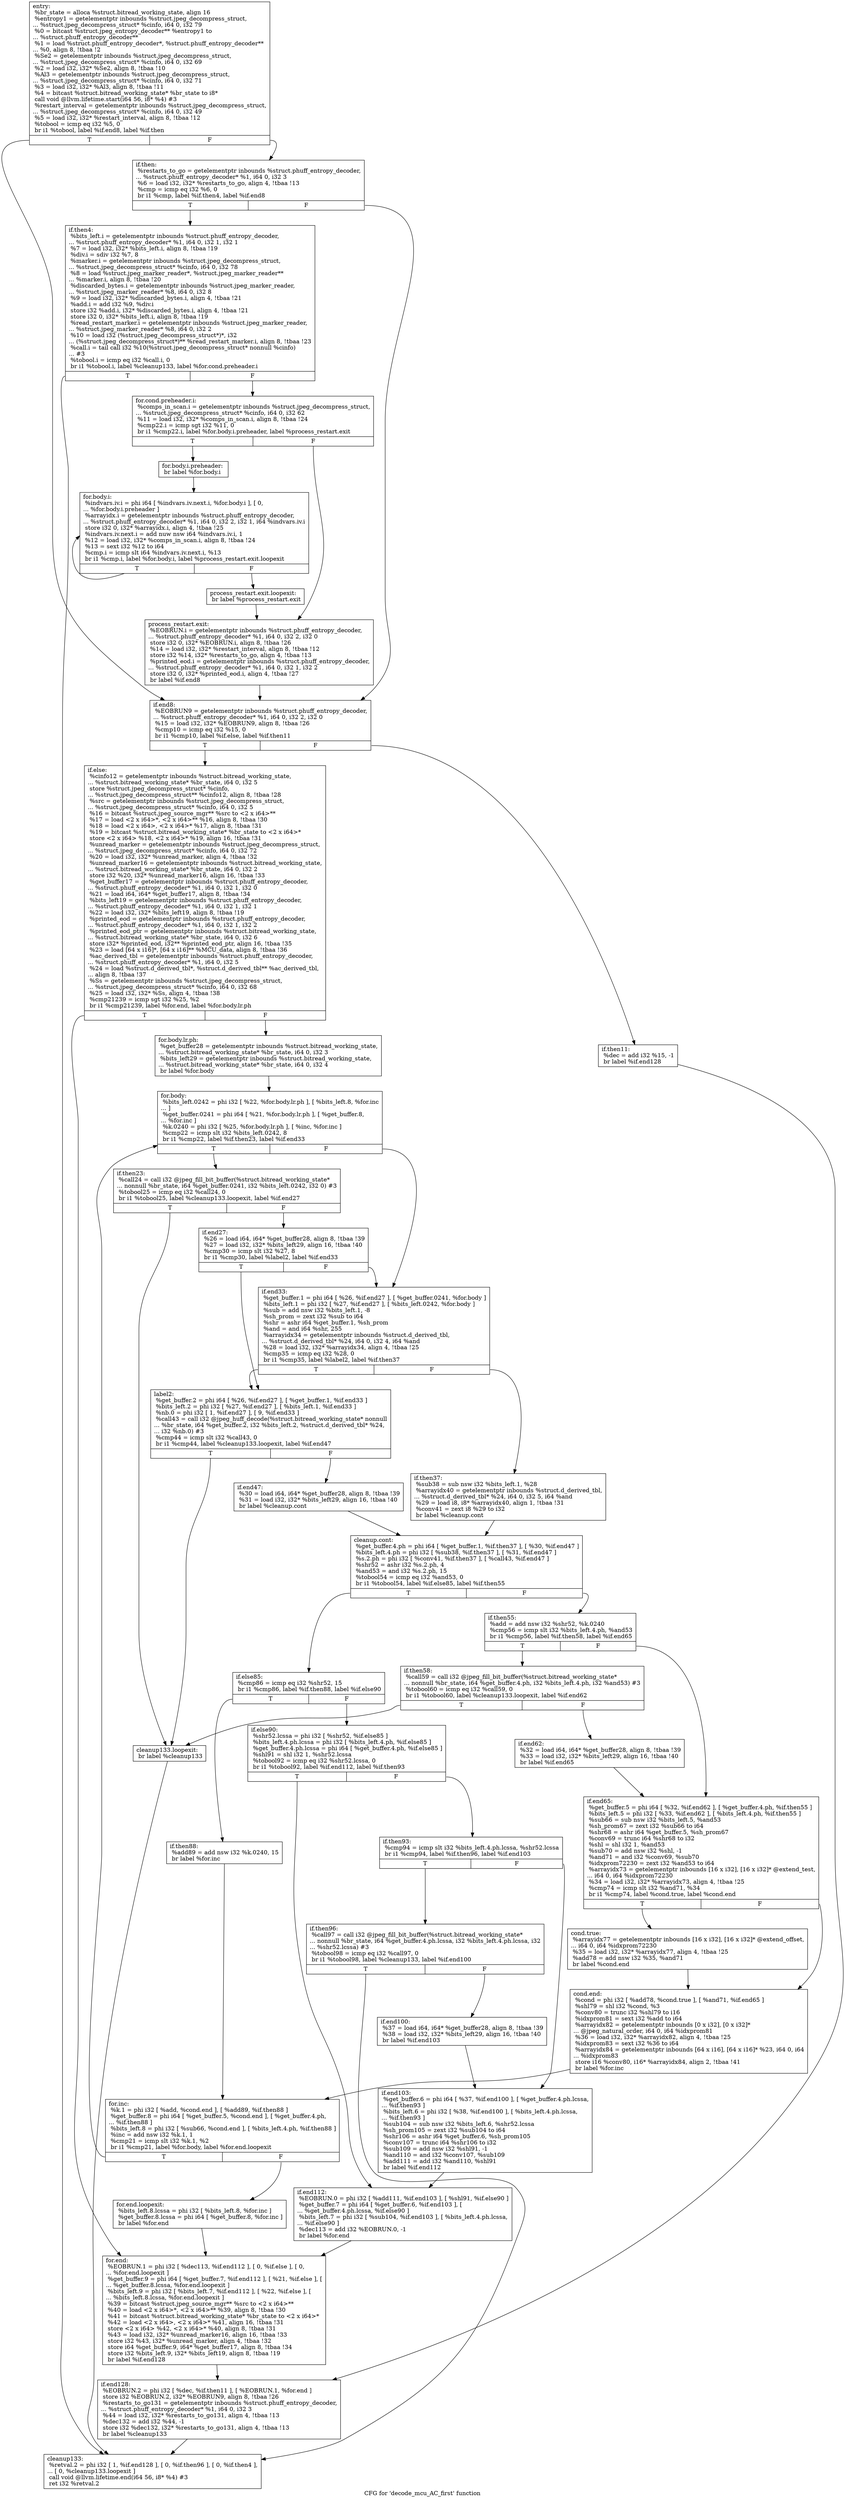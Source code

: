 digraph "CFG for 'decode_mcu_AC_first' function" {
	label="CFG for 'decode_mcu_AC_first' function";

	Node0x4fc4db0 [shape=record,label="{entry:\l  %br_state = alloca %struct.bitread_working_state, align 16\l  %entropy1 = getelementptr inbounds %struct.jpeg_decompress_struct,\l... %struct.jpeg_decompress_struct* %cinfo, i64 0, i32 79\l  %0 = bitcast %struct.jpeg_entropy_decoder** %entropy1 to\l... %struct.phuff_entropy_decoder**\l  %1 = load %struct.phuff_entropy_decoder*, %struct.phuff_entropy_decoder**\l... %0, align 8, !tbaa !2\l  %Se2 = getelementptr inbounds %struct.jpeg_decompress_struct,\l... %struct.jpeg_decompress_struct* %cinfo, i64 0, i32 69\l  %2 = load i32, i32* %Se2, align 8, !tbaa !10\l  %Al3 = getelementptr inbounds %struct.jpeg_decompress_struct,\l... %struct.jpeg_decompress_struct* %cinfo, i64 0, i32 71\l  %3 = load i32, i32* %Al3, align 8, !tbaa !11\l  %4 = bitcast %struct.bitread_working_state* %br_state to i8*\l  call void @llvm.lifetime.start(i64 56, i8* %4) #3\l  %restart_interval = getelementptr inbounds %struct.jpeg_decompress_struct,\l... %struct.jpeg_decompress_struct* %cinfo, i64 0, i32 49\l  %5 = load i32, i32* %restart_interval, align 8, !tbaa !12\l  %tobool = icmp eq i32 %5, 0\l  br i1 %tobool, label %if.end8, label %if.then\l|{<s0>T|<s1>F}}"];
	Node0x4fc4db0:s0 -> Node0x4fc55d0;
	Node0x4fc4db0:s1 -> Node0x4fc5680;
	Node0x4fc5680 [shape=record,label="{if.then:                                          \l  %restarts_to_go = getelementptr inbounds %struct.phuff_entropy_decoder,\l... %struct.phuff_entropy_decoder* %1, i64 0, i32 3\l  %6 = load i32, i32* %restarts_to_go, align 4, !tbaa !13\l  %cmp = icmp eq i32 %6, 0\l  br i1 %cmp, label %if.then4, label %if.end8\l|{<s0>T|<s1>F}}"];
	Node0x4fc5680:s0 -> Node0x4fbafd0;
	Node0x4fc5680:s1 -> Node0x4fc55d0;
	Node0x4fbafd0 [shape=record,label="{if.then4:                                         \l  %bits_left.i = getelementptr inbounds %struct.phuff_entropy_decoder,\l... %struct.phuff_entropy_decoder* %1, i64 0, i32 1, i32 1\l  %7 = load i32, i32* %bits_left.i, align 8, !tbaa !19\l  %div.i = sdiv i32 %7, 8\l  %marker.i = getelementptr inbounds %struct.jpeg_decompress_struct,\l... %struct.jpeg_decompress_struct* %cinfo, i64 0, i32 78\l  %8 = load %struct.jpeg_marker_reader*, %struct.jpeg_marker_reader**\l... %marker.i, align 8, !tbaa !20\l  %discarded_bytes.i = getelementptr inbounds %struct.jpeg_marker_reader,\l... %struct.jpeg_marker_reader* %8, i64 0, i32 8\l  %9 = load i32, i32* %discarded_bytes.i, align 4, !tbaa !21\l  %add.i = add i32 %9, %div.i\l  store i32 %add.i, i32* %discarded_bytes.i, align 4, !tbaa !21\l  store i32 0, i32* %bits_left.i, align 8, !tbaa !19\l  %read_restart_marker.i = getelementptr inbounds %struct.jpeg_marker_reader,\l... %struct.jpeg_marker_reader* %8, i64 0, i32 2\l  %10 = load i32 (%struct.jpeg_decompress_struct*)*, i32\l... (%struct.jpeg_decompress_struct*)** %read_restart_marker.i, align 8, !tbaa !23\l  %call.i = tail call i32 %10(%struct.jpeg_decompress_struct* nonnull %cinfo)\l... #3\l  %tobool.i = icmp eq i32 %call.i, 0\l  br i1 %tobool.i, label %cleanup133, label %for.cond.preheader.i\l|{<s0>T|<s1>F}}"];
	Node0x4fbafd0:s0 -> Node0x4fab0c0;
	Node0x4fbafd0:s1 -> Node0x4fab1d0;
	Node0x4fab1d0 [shape=record,label="{for.cond.preheader.i:                             \l  %comps_in_scan.i = getelementptr inbounds %struct.jpeg_decompress_struct,\l... %struct.jpeg_decompress_struct* %cinfo, i64 0, i32 62\l  %11 = load i32, i32* %comps_in_scan.i, align 8, !tbaa !24\l  %cmp22.i = icmp sgt i32 %11, 0\l  br i1 %cmp22.i, label %for.body.i.preheader, label %process_restart.exit\l|{<s0>T|<s1>F}}"];
	Node0x4fab1d0:s0 -> Node0x4fc59d0;
	Node0x4fab1d0:s1 -> Node0x4fab740;
	Node0x4fc59d0 [shape=record,label="{for.body.i.preheader:                             \l  br label %for.body.i\l}"];
	Node0x4fc59d0 -> Node0x4fab8d0;
	Node0x4fab8d0 [shape=record,label="{for.body.i:                                       \l  %indvars.iv.i = phi i64 [ %indvars.iv.next.i, %for.body.i ], [ 0,\l... %for.body.i.preheader ]\l  %arrayidx.i = getelementptr inbounds %struct.phuff_entropy_decoder,\l... %struct.phuff_entropy_decoder* %1, i64 0, i32 2, i32 1, i64 %indvars.iv.i\l  store i32 0, i32* %arrayidx.i, align 4, !tbaa !25\l  %indvars.iv.next.i = add nuw nsw i64 %indvars.iv.i, 1\l  %12 = load i32, i32* %comps_in_scan.i, align 8, !tbaa !24\l  %13 = sext i32 %12 to i64\l  %cmp.i = icmp slt i64 %indvars.iv.next.i, %13\l  br i1 %cmp.i, label %for.body.i, label %process_restart.exit.loopexit\l|{<s0>T|<s1>F}}"];
	Node0x4fab8d0:s0 -> Node0x4fab8d0;
	Node0x4fab8d0:s1 -> Node0x4fabe40;
	Node0x4fabe40 [shape=record,label="{process_restart.exit.loopexit:                    \l  br label %process_restart.exit\l}"];
	Node0x4fabe40 -> Node0x4fab740;
	Node0x4fab740 [shape=record,label="{process_restart.exit:                             \l  %EOBRUN.i = getelementptr inbounds %struct.phuff_entropy_decoder,\l... %struct.phuff_entropy_decoder* %1, i64 0, i32 2, i32 0\l  store i32 0, i32* %EOBRUN.i, align 8, !tbaa !26\l  %14 = load i32, i32* %restart_interval, align 8, !tbaa !12\l  store i32 %14, i32* %restarts_to_go, align 4, !tbaa !13\l  %printed_eod.i = getelementptr inbounds %struct.phuff_entropy_decoder,\l... %struct.phuff_entropy_decoder* %1, i64 0, i32 1, i32 2\l  store i32 0, i32* %printed_eod.i, align 4, !tbaa !27\l  br label %if.end8\l}"];
	Node0x4fab740 -> Node0x4fc55d0;
	Node0x4fc55d0 [shape=record,label="{if.end8:                                          \l  %EOBRUN9 = getelementptr inbounds %struct.phuff_entropy_decoder,\l... %struct.phuff_entropy_decoder* %1, i64 0, i32 2, i32 0\l  %15 = load i32, i32* %EOBRUN9, align 8, !tbaa !26\l  %cmp10 = icmp eq i32 %15, 0\l  br i1 %cmp10, label %if.else, label %if.then11\l|{<s0>T|<s1>F}}"];
	Node0x4fc55d0:s0 -> Node0x4fcafe0;
	Node0x4fc55d0:s1 -> Node0x4fcb090;
	Node0x4fcb090 [shape=record,label="{if.then11:                                        \l  %dec = add i32 %15, -1\l  br label %if.end128\l}"];
	Node0x4fcb090 -> Node0x4fcb270;
	Node0x4fcafe0 [shape=record,label="{if.else:                                          \l  %cinfo12 = getelementptr inbounds %struct.bitread_working_state,\l... %struct.bitread_working_state* %br_state, i64 0, i32 5\l  store %struct.jpeg_decompress_struct* %cinfo,\l... %struct.jpeg_decompress_struct** %cinfo12, align 8, !tbaa !28\l  %src = getelementptr inbounds %struct.jpeg_decompress_struct,\l... %struct.jpeg_decompress_struct* %cinfo, i64 0, i32 5\l  %16 = bitcast %struct.jpeg_source_mgr** %src to \<2 x i64\>**\l  %17 = load \<2 x i64\>*, \<2 x i64\>** %16, align 8, !tbaa !30\l  %18 = load \<2 x i64\>, \<2 x i64\>* %17, align 8, !tbaa !31\l  %19 = bitcast %struct.bitread_working_state* %br_state to \<2 x i64\>*\l  store \<2 x i64\> %18, \<2 x i64\>* %19, align 16, !tbaa !31\l  %unread_marker = getelementptr inbounds %struct.jpeg_decompress_struct,\l... %struct.jpeg_decompress_struct* %cinfo, i64 0, i32 72\l  %20 = load i32, i32* %unread_marker, align 4, !tbaa !32\l  %unread_marker16 = getelementptr inbounds %struct.bitread_working_state,\l... %struct.bitread_working_state* %br_state, i64 0, i32 2\l  store i32 %20, i32* %unread_marker16, align 16, !tbaa !33\l  %get_buffer17 = getelementptr inbounds %struct.phuff_entropy_decoder,\l... %struct.phuff_entropy_decoder* %1, i64 0, i32 1, i32 0\l  %21 = load i64, i64* %get_buffer17, align 8, !tbaa !34\l  %bits_left19 = getelementptr inbounds %struct.phuff_entropy_decoder,\l... %struct.phuff_entropy_decoder* %1, i64 0, i32 1, i32 1\l  %22 = load i32, i32* %bits_left19, align 8, !tbaa !19\l  %printed_eod = getelementptr inbounds %struct.phuff_entropy_decoder,\l... %struct.phuff_entropy_decoder* %1, i64 0, i32 1, i32 2\l  %printed_eod_ptr = getelementptr inbounds %struct.bitread_working_state,\l... %struct.bitread_working_state* %br_state, i64 0, i32 6\l  store i32* %printed_eod, i32** %printed_eod_ptr, align 16, !tbaa !35\l  %23 = load [64 x i16]*, [64 x i16]** %MCU_data, align 8, !tbaa !36\l  %ac_derived_tbl = getelementptr inbounds %struct.phuff_entropy_decoder,\l... %struct.phuff_entropy_decoder* %1, i64 0, i32 5\l  %24 = load %struct.d_derived_tbl*, %struct.d_derived_tbl** %ac_derived_tbl,\l... align 8, !tbaa !37\l  %Ss = getelementptr inbounds %struct.jpeg_decompress_struct,\l... %struct.jpeg_decompress_struct* %cinfo, i64 0, i32 68\l  %25 = load i32, i32* %Ss, align 4, !tbaa !38\l  %cmp21239 = icmp sgt i32 %25, %2\l  br i1 %cmp21239, label %for.end, label %for.body.lr.ph\l|{<s0>T|<s1>F}}"];
	Node0x4fcafe0:s0 -> Node0x4fcd790;
	Node0x4fcafe0:s1 -> Node0x4fcd840;
	Node0x4fcd840 [shape=record,label="{for.body.lr.ph:                                   \l  %get_buffer28 = getelementptr inbounds %struct.bitread_working_state,\l... %struct.bitread_working_state* %br_state, i64 0, i32 3\l  %bits_left29 = getelementptr inbounds %struct.bitread_working_state,\l... %struct.bitread_working_state* %br_state, i64 0, i32 4\l  br label %for.body\l}"];
	Node0x4fcd840 -> Node0x4fcdb50;
	Node0x4fcdb50 [shape=record,label="{for.body:                                         \l  %bits_left.0242 = phi i32 [ %22, %for.body.lr.ph ], [ %bits_left.8, %for.inc\l... ]\l  %get_buffer.0241 = phi i64 [ %21, %for.body.lr.ph ], [ %get_buffer.8,\l... %for.inc ]\l  %k.0240 = phi i32 [ %25, %for.body.lr.ph ], [ %inc, %for.inc ]\l  %cmp22 = icmp slt i32 %bits_left.0242, 8\l  br i1 %cmp22, label %if.then23, label %if.end33\l|{<s0>T|<s1>F}}"];
	Node0x4fcdb50:s0 -> Node0x4fce230;
	Node0x4fcdb50:s1 -> Node0x4fce310;
	Node0x4fce230 [shape=record,label="{if.then23:                                        \l  %call24 = call i32 @jpeg_fill_bit_buffer(%struct.bitread_working_state*\l... nonnull %br_state, i64 %get_buffer.0241, i32 %bits_left.0242, i32 0) #3\l  %tobool25 = icmp eq i32 %call24, 0\l  br i1 %tobool25, label %cleanup133.loopexit, label %if.end27\l|{<s0>T|<s1>F}}"];
	Node0x4fce230:s0 -> Node0x4fce6e0;
	Node0x4fce230:s1 -> Node0x4fce760;
	Node0x4fce760 [shape=record,label="{if.end27:                                         \l  %26 = load i64, i64* %get_buffer28, align 8, !tbaa !39\l  %27 = load i32, i32* %bits_left29, align 16, !tbaa !40\l  %cmp30 = icmp slt i32 %27, 8\l  br i1 %cmp30, label %label2, label %if.end33\l|{<s0>T|<s1>F}}"];
	Node0x4fce760:s0 -> Node0x4fce9a0;
	Node0x4fce760:s1 -> Node0x4fce310;
	Node0x4fce310 [shape=record,label="{if.end33:                                         \l  %get_buffer.1 = phi i64 [ %26, %if.end27 ], [ %get_buffer.0241, %for.body ]\l  %bits_left.1 = phi i32 [ %27, %if.end27 ], [ %bits_left.0242, %for.body ]\l  %sub = add nsw i32 %bits_left.1, -8\l  %sh_prom = zext i32 %sub to i64\l  %shr = ashr i64 %get_buffer.1, %sh_prom\l  %and = and i64 %shr, 255\l  %arrayidx34 = getelementptr inbounds %struct.d_derived_tbl,\l... %struct.d_derived_tbl* %24, i64 0, i32 4, i64 %and\l  %28 = load i32, i32* %arrayidx34, align 4, !tbaa !25\l  %cmp35 = icmp eq i32 %28, 0\l  br i1 %cmp35, label %label2, label %if.then37\l|{<s0>T|<s1>F}}"];
	Node0x4fce310:s0 -> Node0x4fce9a0;
	Node0x4fce310:s1 -> Node0x4fcf0b0;
	Node0x4fcf0b0 [shape=record,label="{if.then37:                                        \l  %sub38 = sub nsw i32 %bits_left.1, %28\l  %arrayidx40 = getelementptr inbounds %struct.d_derived_tbl,\l... %struct.d_derived_tbl* %24, i64 0, i32 5, i64 %and\l  %29 = load i8, i8* %arrayidx40, align 1, !tbaa !31\l  %conv41 = zext i8 %29 to i32\l  br label %cleanup.cont\l}"];
	Node0x4fcf0b0 -> Node0x4fcf430;
	Node0x4fce9a0 [shape=record,label="{label2:                                           \l  %get_buffer.2 = phi i64 [ %26, %if.end27 ], [ %get_buffer.1, %if.end33 ]\l  %bits_left.2 = phi i32 [ %27, %if.end27 ], [ %bits_left.1, %if.end33 ]\l  %nb.0 = phi i32 [ 1, %if.end27 ], [ 9, %if.end33 ]\l  %call43 = call i32 @jpeg_huff_decode(%struct.bitread_working_state* nonnull\l... %br_state, i64 %get_buffer.2, i32 %bits_left.2, %struct.d_derived_tbl* %24,\l... i32 %nb.0) #3\l  %cmp44 = icmp slt i32 %call43, 0\l  br i1 %cmp44, label %cleanup133.loopexit, label %if.end47\l|{<s0>T|<s1>F}}"];
	Node0x4fce9a0:s0 -> Node0x4fce6e0;
	Node0x4fce9a0:s1 -> Node0x4fcfa20;
	Node0x4fcfa20 [shape=record,label="{if.end47:                                         \l  %30 = load i64, i64* %get_buffer28, align 8, !tbaa !39\l  %31 = load i32, i32* %bits_left29, align 16, !tbaa !40\l  br label %cleanup.cont\l}"];
	Node0x4fcfa20 -> Node0x4fcf430;
	Node0x4fcf430 [shape=record,label="{cleanup.cont:                                     \l  %get_buffer.4.ph = phi i64 [ %get_buffer.1, %if.then37 ], [ %30, %if.end47 ]\l  %bits_left.4.ph = phi i32 [ %sub38, %if.then37 ], [ %31, %if.end47 ]\l  %s.2.ph = phi i32 [ %conv41, %if.then37 ], [ %call43, %if.end47 ]\l  %shr52 = ashr i32 %s.2.ph, 4\l  %and53 = and i32 %s.2.ph, 15\l  %tobool54 = icmp eq i32 %and53, 0\l  br i1 %tobool54, label %if.else85, label %if.then55\l|{<s0>T|<s1>F}}"];
	Node0x4fcf430:s0 -> Node0x4fd0050;
	Node0x4fcf430:s1 -> Node0x4fcc400;
	Node0x4fcc400 [shape=record,label="{if.then55:                                        \l  %add = add nsw i32 %shr52, %k.0240\l  %cmp56 = icmp slt i32 %bits_left.4.ph, %and53\l  br i1 %cmp56, label %if.then58, label %if.end65\l|{<s0>T|<s1>F}}"];
	Node0x4fcc400:s0 -> Node0x4fcc6b0;
	Node0x4fcc400:s1 -> Node0x4fcc730;
	Node0x4fcc6b0 [shape=record,label="{if.then58:                                        \l  %call59 = call i32 @jpeg_fill_bit_buffer(%struct.bitread_working_state*\l... nonnull %br_state, i64 %get_buffer.4.ph, i32 %bits_left.4.ph, i32 %and53) #3\l  %tobool60 = icmp eq i32 %call59, 0\l  br i1 %tobool60, label %cleanup133.loopexit, label %if.end62\l|{<s0>T|<s1>F}}"];
	Node0x4fcc6b0:s0 -> Node0x4fce6e0;
	Node0x4fcc6b0:s1 -> Node0x4fd0e40;
	Node0x4fd0e40 [shape=record,label="{if.end62:                                         \l  %32 = load i64, i64* %get_buffer28, align 8, !tbaa !39\l  %33 = load i32, i32* %bits_left29, align 16, !tbaa !40\l  br label %if.end65\l}"];
	Node0x4fd0e40 -> Node0x4fcc730;
	Node0x4fcc730 [shape=record,label="{if.end65:                                         \l  %get_buffer.5 = phi i64 [ %32, %if.end62 ], [ %get_buffer.4.ph, %if.then55 ]\l  %bits_left.5 = phi i32 [ %33, %if.end62 ], [ %bits_left.4.ph, %if.then55 ]\l  %sub66 = sub nsw i32 %bits_left.5, %and53\l  %sh_prom67 = zext i32 %sub66 to i64\l  %shr68 = ashr i64 %get_buffer.5, %sh_prom67\l  %conv69 = trunc i64 %shr68 to i32\l  %shl = shl i32 1, %and53\l  %sub70 = add nsw i32 %shl, -1\l  %and71 = and i32 %conv69, %sub70\l  %idxprom72230 = zext i32 %and53 to i64\l  %arrayidx73 = getelementptr inbounds [16 x i32], [16 x i32]* @extend_test,\l... i64 0, i64 %idxprom72230\l  %34 = load i32, i32* %arrayidx73, align 4, !tbaa !25\l  %cmp74 = icmp slt i32 %and71, %34\l  br i1 %cmp74, label %cond.true, label %cond.end\l|{<s0>T|<s1>F}}"];
	Node0x4fcc730:s0 -> Node0x4fd18b0;
	Node0x4fcc730:s1 -> Node0x4fd1990;
	Node0x4fd18b0 [shape=record,label="{cond.true:                                        \l  %arrayidx77 = getelementptr inbounds [16 x i32], [16 x i32]* @extend_offset,\l... i64 0, i64 %idxprom72230\l  %35 = load i32, i32* %arrayidx77, align 4, !tbaa !25\l  %add78 = add nsw i32 %35, %and71\l  br label %cond.end\l}"];
	Node0x4fd18b0 -> Node0x4fd1990;
	Node0x4fd1990 [shape=record,label="{cond.end:                                         \l  %cond = phi i32 [ %add78, %cond.true ], [ %and71, %if.end65 ]\l  %shl79 = shl i32 %cond, %3\l  %conv80 = trunc i32 %shl79 to i16\l  %idxprom81 = sext i32 %add to i64\l  %arrayidx82 = getelementptr inbounds [0 x i32], [0 x i32]*\l... @jpeg_natural_order, i64 0, i64 %idxprom81\l  %36 = load i32, i32* %arrayidx82, align 4, !tbaa !25\l  %idxprom83 = sext i32 %36 to i64\l  %arrayidx84 = getelementptr inbounds [64 x i16], [64 x i16]* %23, i64 0, i64\l... %idxprom83\l  store i16 %conv80, i16* %arrayidx84, align 2, !tbaa !41\l  br label %for.inc\l}"];
	Node0x4fd1990 -> Node0x4fcdca0;
	Node0x4fd0050 [shape=record,label="{if.else85:                                        \l  %cmp86 = icmp eq i32 %shr52, 15\l  br i1 %cmp86, label %if.then88, label %if.else90\l|{<s0>T|<s1>F}}"];
	Node0x4fd0050:s0 -> Node0x4fd2910;
	Node0x4fd0050:s1 -> Node0x4fd2990;
	Node0x4fd2910 [shape=record,label="{if.then88:                                        \l  %add89 = add nsw i32 %k.0240, 15\l  br label %for.inc\l}"];
	Node0x4fd2910 -> Node0x4fcdca0;
	Node0x4fd2990 [shape=record,label="{if.else90:                                        \l  %shr52.lcssa = phi i32 [ %shr52, %if.else85 ]\l  %bits_left.4.ph.lcssa = phi i32 [ %bits_left.4.ph, %if.else85 ]\l  %get_buffer.4.ph.lcssa = phi i64 [ %get_buffer.4.ph, %if.else85 ]\l  %shl91 = shl i32 1, %shr52.lcssa\l  %tobool92 = icmp eq i32 %shr52.lcssa, 0\l  br i1 %tobool92, label %if.end112, label %if.then93\l|{<s0>T|<s1>F}}"];
	Node0x4fd2990:s0 -> Node0x4fd2f00;
	Node0x4fd2990:s1 -> Node0x4fd2fe0;
	Node0x4fd2fe0 [shape=record,label="{if.then93:                                        \l  %cmp94 = icmp slt i32 %bits_left.4.ph.lcssa, %shr52.lcssa\l  br i1 %cmp94, label %if.then96, label %if.end103\l|{<s0>T|<s1>F}}"];
	Node0x4fd2fe0:s0 -> Node0x4fd31f0;
	Node0x4fd2fe0:s1 -> Node0x4fd3240;
	Node0x4fd31f0 [shape=record,label="{if.then96:                                        \l  %call97 = call i32 @jpeg_fill_bit_buffer(%struct.bitread_working_state*\l... nonnull %br_state, i64 %get_buffer.4.ph.lcssa, i32 %bits_left.4.ph.lcssa, i32\l... %shr52.lcssa) #3\l  %tobool98 = icmp eq i32 %call97, 0\l  br i1 %tobool98, label %cleanup133, label %if.end100\l|{<s0>T|<s1>F}}"];
	Node0x4fd31f0:s0 -> Node0x4fab0c0;
	Node0x4fd31f0:s1 -> Node0x4fd3610;
	Node0x4fd3610 [shape=record,label="{if.end100:                                        \l  %37 = load i64, i64* %get_buffer28, align 8, !tbaa !39\l  %38 = load i32, i32* %bits_left29, align 16, !tbaa !40\l  br label %if.end103\l}"];
	Node0x4fd3610 -> Node0x4fd3240;
	Node0x4fd3240 [shape=record,label="{if.end103:                                        \l  %get_buffer.6 = phi i64 [ %37, %if.end100 ], [ %get_buffer.4.ph.lcssa,\l... %if.then93 ]\l  %bits_left.6 = phi i32 [ %38, %if.end100 ], [ %bits_left.4.ph.lcssa,\l... %if.then93 ]\l  %sub104 = sub nsw i32 %bits_left.6, %shr52.lcssa\l  %sh_prom105 = zext i32 %sub104 to i64\l  %shr106 = ashr i64 %get_buffer.6, %sh_prom105\l  %conv107 = trunc i64 %shr106 to i32\l  %sub109 = add nsw i32 %shl91, -1\l  %and110 = and i32 %conv107, %sub109\l  %add111 = add i32 %and110, %shl91\l  br label %if.end112\l}"];
	Node0x4fd3240 -> Node0x4fd2f00;
	Node0x4fd2f00 [shape=record,label="{if.end112:                                        \l  %EOBRUN.0 = phi i32 [ %add111, %if.end103 ], [ %shl91, %if.else90 ]\l  %get_buffer.7 = phi i64 [ %get_buffer.6, %if.end103 ], [\l... %get_buffer.4.ph.lcssa, %if.else90 ]\l  %bits_left.7 = phi i32 [ %sub104, %if.end103 ], [ %bits_left.4.ph.lcssa,\l... %if.else90 ]\l  %dec113 = add i32 %EOBRUN.0, -1\l  br label %for.end\l}"];
	Node0x4fd2f00 -> Node0x4fcd790;
	Node0x4fcdca0 [shape=record,label="{for.inc:                                          \l  %k.1 = phi i32 [ %add, %cond.end ], [ %add89, %if.then88 ]\l  %get_buffer.8 = phi i64 [ %get_buffer.5, %cond.end ], [ %get_buffer.4.ph,\l... %if.then88 ]\l  %bits_left.8 = phi i32 [ %sub66, %cond.end ], [ %bits_left.4.ph, %if.then88 ]\l  %inc = add nsw i32 %k.1, 1\l  %cmp21 = icmp slt i32 %k.1, %2\l  br i1 %cmp21, label %for.body, label %for.end.loopexit\l|{<s0>T|<s1>F}}"];
	Node0x4fcdca0:s0 -> Node0x4fcdb50;
	Node0x4fcdca0:s1 -> Node0x4fd4380;
	Node0x4fd4380 [shape=record,label="{for.end.loopexit:                                 \l  %bits_left.8.lcssa = phi i32 [ %bits_left.8, %for.inc ]\l  %get_buffer.8.lcssa = phi i64 [ %get_buffer.8, %for.inc ]\l  br label %for.end\l}"];
	Node0x4fd4380 -> Node0x4fcd790;
	Node0x4fcd790 [shape=record,label="{for.end:                                          \l  %EOBRUN.1 = phi i32 [ %dec113, %if.end112 ], [ 0, %if.else ], [ 0,\l... %for.end.loopexit ]\l  %get_buffer.9 = phi i64 [ %get_buffer.7, %if.end112 ], [ %21, %if.else ], [\l... %get_buffer.8.lcssa, %for.end.loopexit ]\l  %bits_left.9 = phi i32 [ %bits_left.7, %if.end112 ], [ %22, %if.else ], [\l... %bits_left.8.lcssa, %for.end.loopexit ]\l  %39 = bitcast %struct.jpeg_source_mgr** %src to \<2 x i64\>**\l  %40 = load \<2 x i64\>*, \<2 x i64\>** %39, align 8, !tbaa !30\l  %41 = bitcast %struct.bitread_working_state* %br_state to \<2 x i64\>*\l  %42 = load \<2 x i64\>, \<2 x i64\>* %41, align 16, !tbaa !31\l  store \<2 x i64\> %42, \<2 x i64\>* %40, align 8, !tbaa !31\l  %43 = load i32, i32* %unread_marker16, align 16, !tbaa !33\l  store i32 %43, i32* %unread_marker, align 4, !tbaa !32\l  store i64 %get_buffer.9, i64* %get_buffer17, align 8, !tbaa !34\l  store i32 %bits_left.9, i32* %bits_left19, align 8, !tbaa !19\l  br label %if.end128\l}"];
	Node0x4fcd790 -> Node0x4fcb270;
	Node0x4fcb270 [shape=record,label="{if.end128:                                        \l  %EOBRUN.2 = phi i32 [ %dec, %if.then11 ], [ %EOBRUN.1, %for.end ]\l  store i32 %EOBRUN.2, i32* %EOBRUN9, align 8, !tbaa !26\l  %restarts_to_go131 = getelementptr inbounds %struct.phuff_entropy_decoder,\l... %struct.phuff_entropy_decoder* %1, i64 0, i32 3\l  %44 = load i32, i32* %restarts_to_go131, align 4, !tbaa !13\l  %dec132 = add i32 %44, -1\l  store i32 %dec132, i32* %restarts_to_go131, align 4, !tbaa !13\l  br label %cleanup133\l}"];
	Node0x4fcb270 -> Node0x4fab0c0;
	Node0x4fce6e0 [shape=record,label="{cleanup133.loopexit:                              \l  br label %cleanup133\l}"];
	Node0x4fce6e0 -> Node0x4fab0c0;
	Node0x4fab0c0 [shape=record,label="{cleanup133:                                       \l  %retval.2 = phi i32 [ 1, %if.end128 ], [ 0, %if.then96 ], [ 0, %if.then4 ],\l... [ 0, %cleanup133.loopexit ]\l  call void @llvm.lifetime.end(i64 56, i8* %4) #3\l  ret i32 %retval.2\l}"];
}
